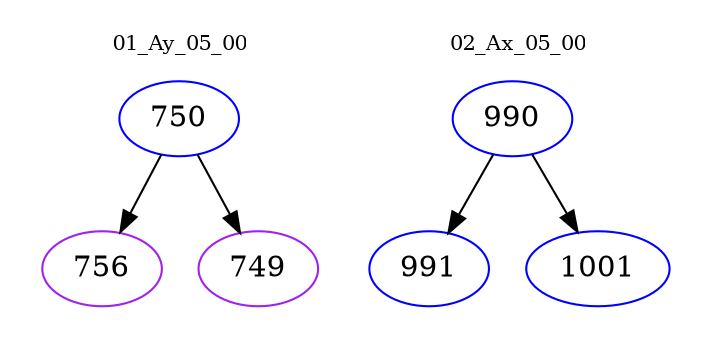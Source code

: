 digraph{
subgraph cluster_0 {
color = white
label = "01_Ay_05_00";
fontsize=10;
T0_750 [label="750", color="blue"]
T0_750 -> T0_756 [color="black"]
T0_756 [label="756", color="purple"]
T0_750 -> T0_749 [color="black"]
T0_749 [label="749", color="purple"]
}
subgraph cluster_1 {
color = white
label = "02_Ax_05_00";
fontsize=10;
T1_990 [label="990", color="blue"]
T1_990 -> T1_991 [color="black"]
T1_991 [label="991", color="blue"]
T1_990 -> T1_1001 [color="black"]
T1_1001 [label="1001", color="blue"]
}
}
